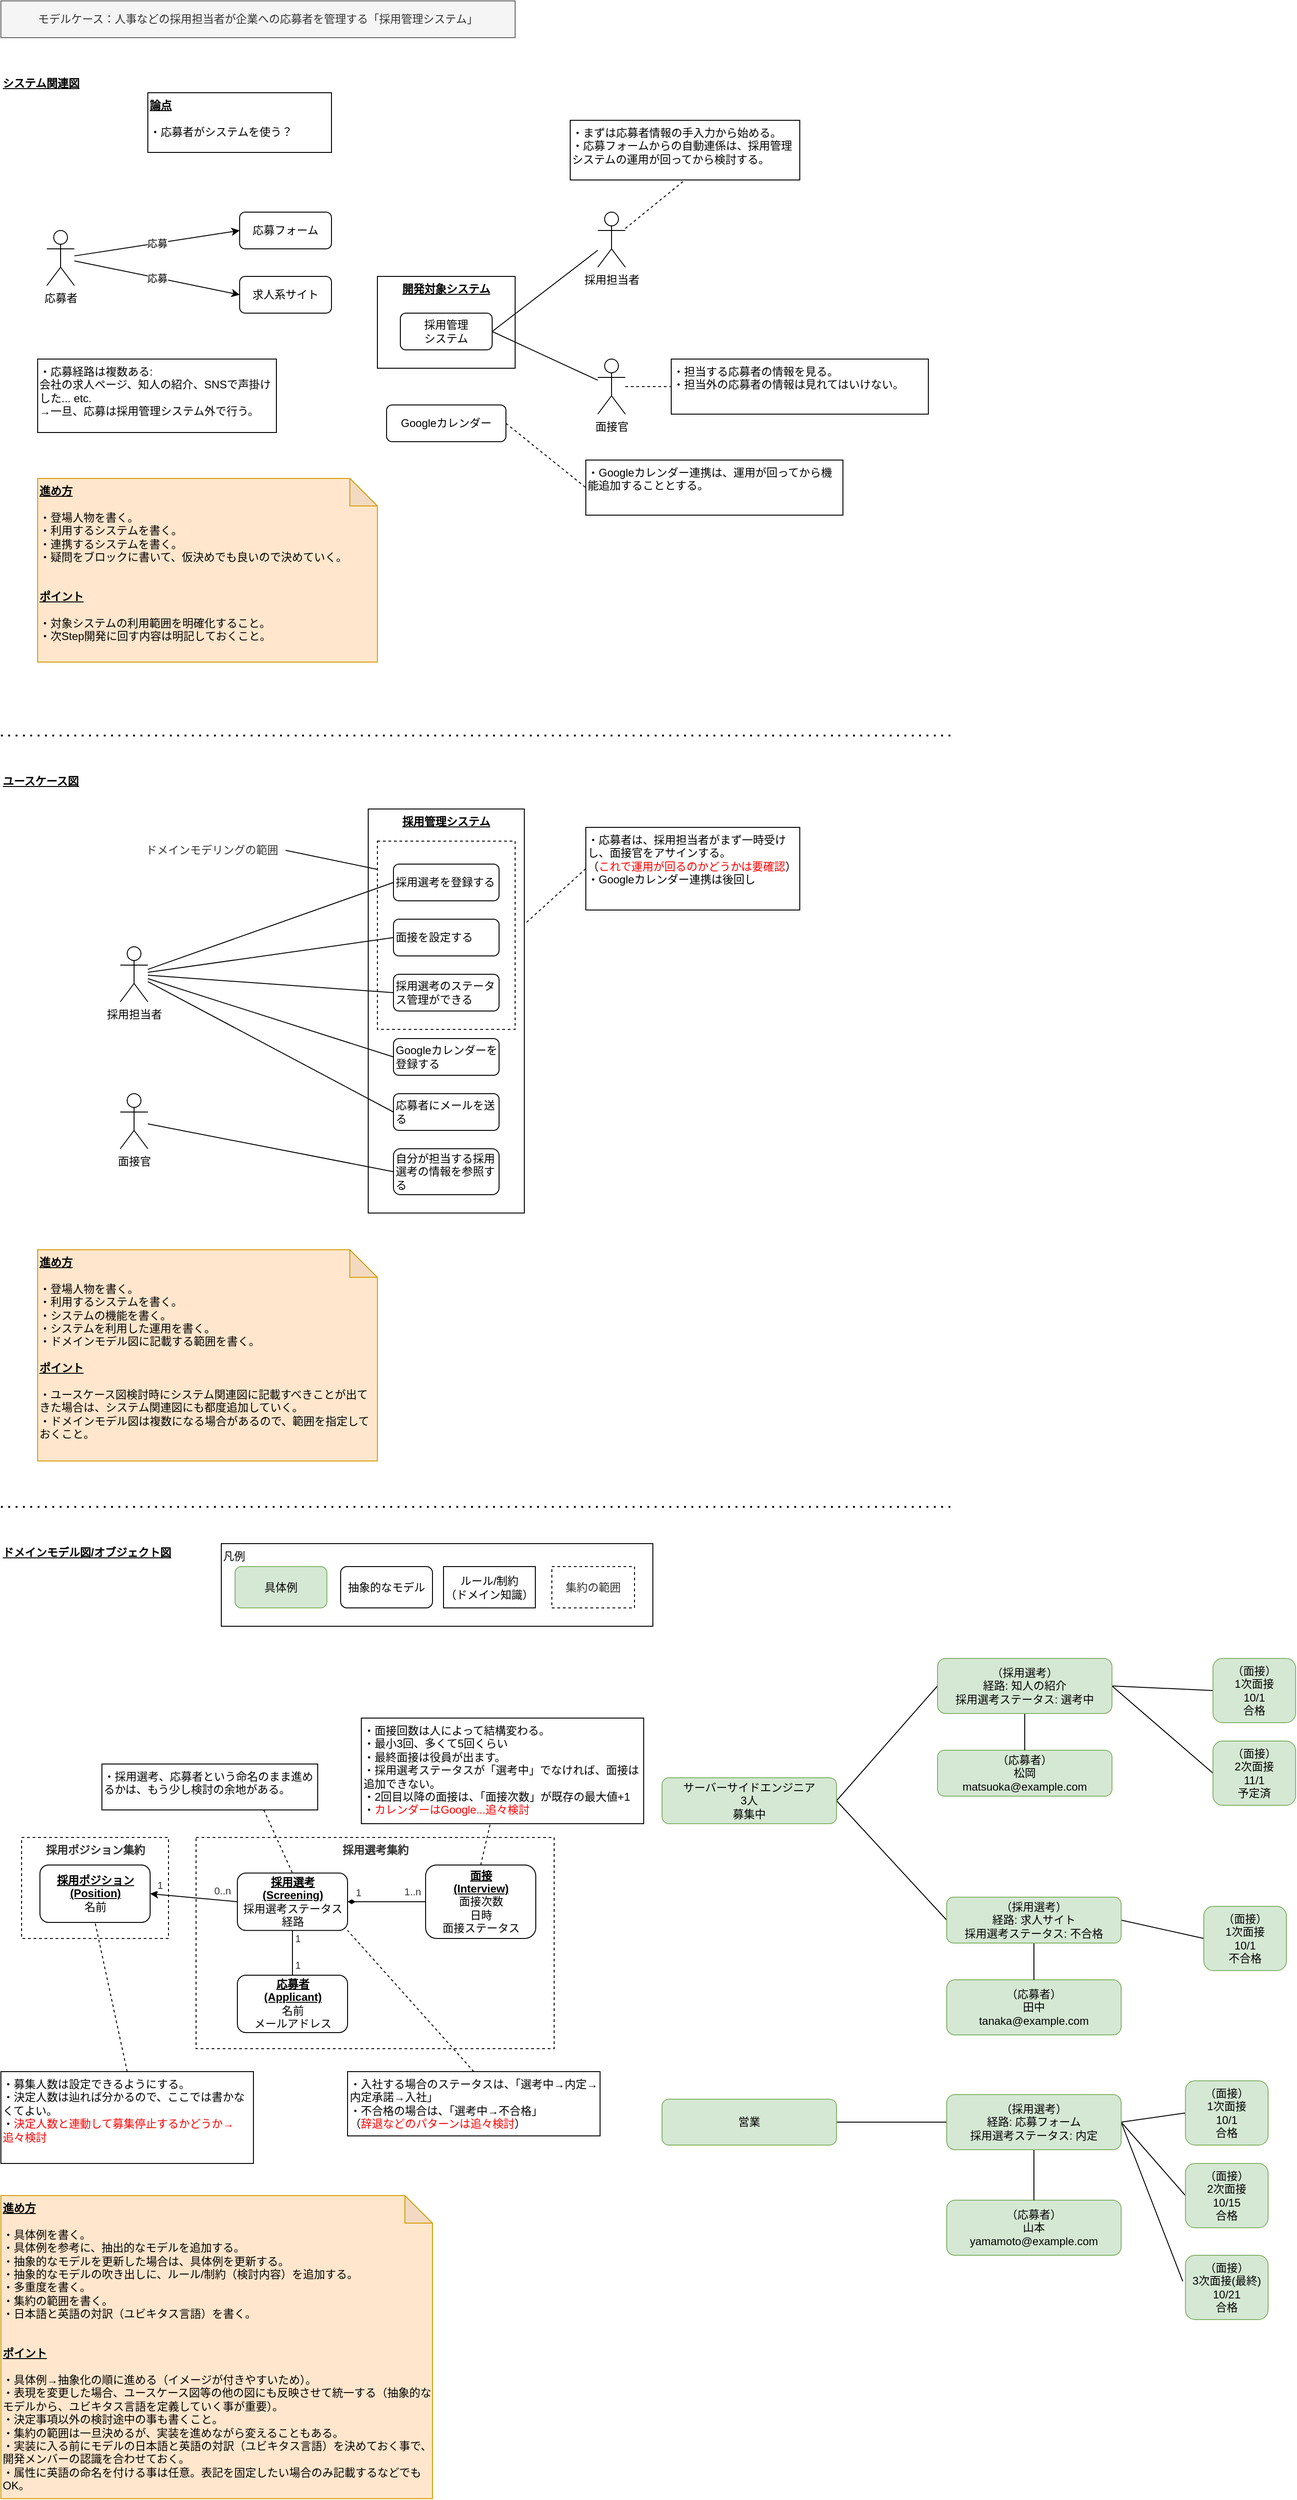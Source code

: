 <mxfile>
    <diagram id="3Blbl7ZRACRGzYMYOEXC" name="ページ1">
        <mxGraphModel dx="1583" dy="1123" grid="1" gridSize="10" guides="1" tooltips="1" connect="1" arrows="1" fold="1" page="1" pageScale="1" pageWidth="1654" pageHeight="1169" background="#FFFFFF" math="0" shadow="0">
            <root>
                <mxCell id="0"/>
                <mxCell id="1" parent="0"/>
                <mxCell id="118" value="採用ポジション集約" style="rounded=0;whiteSpace=wrap;html=1;fontColor=#333333;dashed=1;verticalAlign=top;fontStyle=1" parent="1" vertex="1">
                    <mxGeometry x="62.5" y="2040" width="160" height="110" as="geometry"/>
                </mxCell>
                <mxCell id="117" value="&lt;b&gt;採用選考集約&lt;/b&gt;" style="rounded=0;whiteSpace=wrap;html=1;fontColor=#333333;dashed=1;verticalAlign=top;" parent="1" vertex="1">
                    <mxGeometry x="252.5" y="2040" width="390" height="230" as="geometry"/>
                </mxCell>
                <mxCell id="59" value="凡例" style="rounded=0;whiteSpace=wrap;html=1;align=left;verticalAlign=top;" parent="1" vertex="1">
                    <mxGeometry x="280" y="1720" width="470" height="90" as="geometry"/>
                </mxCell>
                <mxCell id="27" value="&lt;u&gt;&lt;b&gt;採用管理システム&lt;/b&gt;&lt;/u&gt;" style="rounded=0;whiteSpace=wrap;html=1;verticalAlign=top;" parent="1" vertex="1">
                    <mxGeometry x="440" y="920" width="170" height="440" as="geometry"/>
                </mxCell>
                <mxCell id="47" value="" style="rounded=0;whiteSpace=wrap;html=1;fontColor=#FF0000;dashed=1;" parent="1" vertex="1">
                    <mxGeometry x="450" y="955" width="150" height="205" as="geometry"/>
                </mxCell>
                <mxCell id="20" value="&lt;u&gt;&lt;b&gt;開発対象システム&lt;/b&gt;&lt;/u&gt;" style="rounded=0;whiteSpace=wrap;html=1;verticalAlign=top;" parent="1" vertex="1">
                    <mxGeometry x="450" y="340" width="150" height="100" as="geometry"/>
                </mxCell>
                <mxCell id="2" value="&lt;u style=&quot;&quot;&gt;システム関連図&lt;/u&gt;" style="text;html=1;strokeColor=none;fillColor=none;align=left;verticalAlign=middle;whiteSpace=wrap;rounded=0;fontStyle=1" parent="1" vertex="1">
                    <mxGeometry x="40" y="120" width="130" height="20" as="geometry"/>
                </mxCell>
                <mxCell id="14" value="応募" style="edgeStyle=none;html=1;entryX=0;entryY=0.5;entryDx=0;entryDy=0;" parent="1" source="3" target="12" edge="1">
                    <mxGeometry relative="1" as="geometry">
                        <mxPoint x="130" y="330" as="sourcePoint"/>
                    </mxGeometry>
                </mxCell>
                <mxCell id="3" value="応募者" style="shape=umlActor;verticalLabelPosition=bottom;verticalAlign=top;html=1;outlineConnect=0;" parent="1" vertex="1">
                    <mxGeometry x="90" y="290" width="30" height="60" as="geometry"/>
                </mxCell>
                <mxCell id="18" style="html=1;entryX=1;entryY=0.5;entryDx=0;entryDy=0;endArrow=none;endFill=0;" parent="1" source="4" target="16" edge="1">
                    <mxGeometry relative="1" as="geometry">
                        <mxPoint x="680" y="300" as="sourcePoint"/>
                    </mxGeometry>
                </mxCell>
                <mxCell id="4" value="採用担当者" style="shape=umlActor;verticalLabelPosition=bottom;verticalAlign=top;html=1;outlineConnect=0;" parent="1" vertex="1">
                    <mxGeometry x="690" y="270" width="30" height="60" as="geometry"/>
                </mxCell>
                <mxCell id="9" value="面接官" style="shape=umlActor;verticalLabelPosition=bottom;verticalAlign=top;html=1;outlineConnect=0;" parent="1" vertex="1">
                    <mxGeometry x="690" y="430" width="30" height="60" as="geometry"/>
                </mxCell>
                <mxCell id="10" value="&lt;span style=&quot;background-color: initial;&quot;&gt;&lt;b&gt;&lt;u&gt;論点&lt;/u&gt;&lt;/b&gt;&lt;br&gt;&lt;br&gt;・応募者がシステムを使う？&lt;/span&gt;" style="rounded=0;whiteSpace=wrap;html=1;align=left;verticalAlign=top;" parent="1" vertex="1">
                    <mxGeometry x="200" y="140" width="200" height="65" as="geometry"/>
                </mxCell>
                <mxCell id="11" value="・応募経路は複数ある:&lt;br&gt;会社の求人ページ、知人の紹介、SNSで声掛けした... etc.&lt;br&gt;→一旦、応募は採用管理システム外で行う。" style="rounded=0;whiteSpace=wrap;html=1;align=left;verticalAlign=top;" parent="1" vertex="1">
                    <mxGeometry x="80" y="430" width="260" height="80" as="geometry"/>
                </mxCell>
                <mxCell id="12" value="応募フォーム" style="rounded=1;whiteSpace=wrap;html=1;" parent="1" vertex="1">
                    <mxGeometry x="300" y="270" width="100" height="40" as="geometry"/>
                </mxCell>
                <mxCell id="13" value="求人系サイト" style="rounded=1;whiteSpace=wrap;html=1;" parent="1" vertex="1">
                    <mxGeometry x="300" y="340" width="100" height="40" as="geometry"/>
                </mxCell>
                <mxCell id="15" value="応募" style="edgeStyle=none;html=1;entryX=0;entryY=0.5;entryDx=0;entryDy=0;" parent="1" source="3" target="13" edge="1">
                    <mxGeometry relative="1" as="geometry">
                        <mxPoint x="130" y="330" as="sourcePoint"/>
                        <mxPoint x="350" y="320" as="targetPoint"/>
                    </mxGeometry>
                </mxCell>
                <mxCell id="16" value="採用管理&lt;br&gt;システム" style="rounded=1;whiteSpace=wrap;html=1;" parent="1" vertex="1">
                    <mxGeometry x="475" y="380" width="100" height="40" as="geometry"/>
                </mxCell>
                <mxCell id="17" value="&lt;div style=&quot;&quot;&gt;&lt;/div&gt;&lt;b&gt;&lt;u&gt;進め方&lt;/u&gt;&lt;/b&gt;&lt;br&gt;&lt;span style=&quot;background-color: initial;&quot;&gt;&lt;br&gt;・登場人物を書く。&lt;/span&gt;&lt;br&gt;&lt;span style=&quot;background-color: initial;&quot;&gt;・利用するシステムを書く。&lt;br&gt;・連携するシステムを書く。&lt;br&gt;&lt;/span&gt;&lt;span style=&quot;background-color: initial;&quot;&gt;・疑問をブロックに書いて、仮決めでも良いので決めていく。&lt;br&gt;&lt;/span&gt;&lt;br&gt;&lt;br&gt;&lt;b style=&quot;text-decoration-line: underline;&quot;&gt;ポイント&lt;/b&gt;&lt;br&gt;&lt;br&gt;・&lt;span style=&quot;border-color: var(--border-color); background-color: initial;&quot;&gt;対象システムの利用範囲を明確化すること。&lt;br&gt;&lt;/span&gt;&lt;span style=&quot;border-color: var(--border-color); background-color: initial;&quot;&gt;・次Step開発に回す内容は明記しておくこと。&lt;br style=&quot;border-color: var(--border-color);&quot;&gt;&lt;/span&gt;" style="shape=note;whiteSpace=wrap;html=1;backgroundOutline=1;darkOpacity=0.05;fillColor=#ffe6cc;strokeColor=#d79b00;align=left;verticalAlign=top;spacingLeft=0;" parent="1" vertex="1">
                    <mxGeometry x="80" y="560" width="370" height="200" as="geometry"/>
                </mxCell>
                <mxCell id="19" value="・まずは応募者情報の手入力から始める。&lt;br&gt;・応募フォームからの自動連係は、採用管理システムの運用が回ってから検討する。" style="rounded=0;whiteSpace=wrap;html=1;align=left;verticalAlign=top;" parent="1" vertex="1">
                    <mxGeometry x="660" y="170" width="250" height="65" as="geometry"/>
                </mxCell>
                <mxCell id="21" style="html=1;entryX=1;entryY=0.5;entryDx=0;entryDy=0;endArrow=none;endFill=0;" parent="1" source="9" target="16" edge="1">
                    <mxGeometry relative="1" as="geometry">
                        <mxPoint x="680" y="460" as="sourcePoint"/>
                        <mxPoint x="585" y="410" as="targetPoint"/>
                    </mxGeometry>
                </mxCell>
                <mxCell id="23" value="" style="endArrow=none;html=1;entryX=0.5;entryY=1;entryDx=0;entryDy=0;dashed=1;" parent="1" source="4" target="19" edge="1">
                    <mxGeometry width="50" height="50" relative="1" as="geometry">
                        <mxPoint x="730" y="300" as="sourcePoint"/>
                        <mxPoint x="810" y="340" as="targetPoint"/>
                    </mxGeometry>
                </mxCell>
                <mxCell id="24" value="・担当する応募者の情報を見る。&lt;br&gt;・担当外の応募者の情報は見れてはいけない。" style="rounded=0;whiteSpace=wrap;html=1;align=left;verticalAlign=top;" parent="1" vertex="1">
                    <mxGeometry x="770" y="430" width="280" height="60" as="geometry"/>
                </mxCell>
                <mxCell id="25" value="" style="endArrow=none;html=1;entryX=0;entryY=0.5;entryDx=0;entryDy=0;dashed=1;" parent="1" source="9" target="24" edge="1">
                    <mxGeometry width="50" height="50" relative="1" as="geometry">
                        <mxPoint x="710" y="630" as="sourcePoint"/>
                        <mxPoint x="760" y="580" as="targetPoint"/>
                    </mxGeometry>
                </mxCell>
                <mxCell id="26" value="&lt;u style=&quot;&quot;&gt;ユースケース図&lt;/u&gt;" style="text;html=1;strokeColor=none;fillColor=none;align=left;verticalAlign=middle;whiteSpace=wrap;rounded=0;fontStyle=1" parent="1" vertex="1">
                    <mxGeometry x="40" y="880" width="130" height="20" as="geometry"/>
                </mxCell>
                <mxCell id="49" style="edgeStyle=none;html=1;entryX=0;entryY=0.5;entryDx=0;entryDy=0;fontColor=#FF0000;endArrow=none;endFill=0;" parent="1" source="28" target="45" edge="1">
                    <mxGeometry relative="1" as="geometry"/>
                </mxCell>
                <mxCell id="28" value="採用担当者" style="shape=umlActor;verticalLabelPosition=bottom;verticalAlign=top;html=1;outlineConnect=0;" parent="1" vertex="1">
                    <mxGeometry x="170" y="1070" width="30" height="60" as="geometry"/>
                </mxCell>
                <mxCell id="29" value="採用選考を登録する" style="rounded=1;whiteSpace=wrap;html=1;align=left;" parent="1" vertex="1">
                    <mxGeometry x="467.5" y="980" width="115" height="40" as="geometry"/>
                </mxCell>
                <mxCell id="30" value="面接を設定する" style="rounded=1;whiteSpace=wrap;html=1;align=left;" parent="1" vertex="1">
                    <mxGeometry x="467.5" y="1040" width="115" height="40" as="geometry"/>
                </mxCell>
                <mxCell id="31" value="採用選考のステータス管理ができる" style="rounded=1;whiteSpace=wrap;html=1;align=left;" parent="1" vertex="1">
                    <mxGeometry x="467.5" y="1100" width="115" height="40" as="geometry"/>
                </mxCell>
                <mxCell id="32" value="" style="endArrow=none;html=1;entryX=0;entryY=0.5;entryDx=0;entryDy=0;" parent="1" source="28" target="29" edge="1">
                    <mxGeometry width="50" height="50" relative="1" as="geometry">
                        <mxPoint x="200" y="1060" as="sourcePoint"/>
                        <mxPoint x="330" y="1110" as="targetPoint"/>
                    </mxGeometry>
                </mxCell>
                <mxCell id="33" value="" style="endArrow=none;html=1;entryX=0;entryY=0.5;entryDx=0;entryDy=0;" parent="1" source="28" target="30" edge="1">
                    <mxGeometry width="50" height="50" relative="1" as="geometry">
                        <mxPoint x="200" y="1060" as="sourcePoint"/>
                        <mxPoint x="477.5" y="1010" as="targetPoint"/>
                    </mxGeometry>
                </mxCell>
                <mxCell id="34" value="" style="endArrow=none;html=1;entryX=0;entryY=0.5;entryDx=0;entryDy=0;" parent="1" source="28" target="31" edge="1">
                    <mxGeometry width="50" height="50" relative="1" as="geometry">
                        <mxPoint x="200" y="1050" as="sourcePoint"/>
                        <mxPoint x="477.5" y="1070" as="targetPoint"/>
                    </mxGeometry>
                </mxCell>
                <mxCell id="36" style="edgeStyle=none;html=1;exitX=0;exitY=0.5;exitDx=0;exitDy=0;endArrow=none;endFill=0;entryX=1.004;entryY=0.284;entryDx=0;entryDy=0;entryPerimeter=0;dashed=1;" parent="1" source="35" target="27" edge="1">
                    <mxGeometry relative="1" as="geometry"/>
                </mxCell>
                <mxCell id="35" value="・応募者は、採用担当者がまず一時受けし、面接官をアサインする。&lt;br&gt;（&lt;font color=&quot;#ff0000&quot;&gt;これで運用が回るのかどうかは要確認&lt;/font&gt;）&lt;br&gt;・Googleカレンダー連携は後回し" style="rounded=0;whiteSpace=wrap;html=1;align=left;verticalAlign=top;" parent="1" vertex="1">
                    <mxGeometry x="677" y="940" width="233" height="90" as="geometry"/>
                </mxCell>
                <mxCell id="38" style="edgeStyle=none;html=1;exitX=1;exitY=0.5;exitDx=0;exitDy=0;fontColor=#FF0000;endArrow=none;endFill=0;entryX=0;entryY=0.5;entryDx=0;entryDy=0;dashed=1;" parent="1" source="37" target="39" edge="1">
                    <mxGeometry relative="1" as="geometry">
                        <mxPoint x="670" y="550" as="targetPoint"/>
                    </mxGeometry>
                </mxCell>
                <mxCell id="37" value="Googleカレンダー" style="rounded=1;whiteSpace=wrap;html=1;" parent="1" vertex="1">
                    <mxGeometry x="460" y="480" width="130" height="40" as="geometry"/>
                </mxCell>
                <mxCell id="39" value="・Googleカレンダー連携は、運用が回ってから機能追加することとする。" style="rounded=0;whiteSpace=wrap;html=1;align=left;verticalAlign=top;" parent="1" vertex="1">
                    <mxGeometry x="677" y="540" width="280" height="60" as="geometry"/>
                </mxCell>
                <mxCell id="40" value="" style="endArrow=none;dashed=1;html=1;dashPattern=1 3;strokeWidth=2;fontColor=#FF0000;" parent="1" edge="1">
                    <mxGeometry width="50" height="50" relative="1" as="geometry">
                        <mxPoint x="40" y="840" as="sourcePoint"/>
                        <mxPoint x="1080" y="840" as="targetPoint"/>
                    </mxGeometry>
                </mxCell>
                <mxCell id="41" value="&lt;div style=&quot;&quot;&gt;&lt;/div&gt;&lt;b&gt;&lt;u&gt;進め方&lt;/u&gt;&lt;/b&gt;&lt;br&gt;&lt;span style=&quot;background-color: initial;&quot;&gt;&lt;br&gt;・登場人物を書く。&lt;/span&gt;&lt;br&gt;&lt;span style=&quot;background-color: initial;&quot;&gt;・利用するシステムを書く。&lt;br&gt;&lt;/span&gt;&lt;span style=&quot;background-color: initial;&quot;&gt;・システムの機能を書く。&lt;br&gt;・システムを利用した運用を書く。&lt;br&gt;&lt;/span&gt;・ドメインモデル図に記載する範囲を書く。&lt;br&gt;&lt;br&gt;&lt;b style=&quot;text-decoration-line: underline;&quot;&gt;ポイント&lt;/b&gt;&lt;br&gt;&lt;br&gt;&lt;span style=&quot;border-color: var(--border-color); background-color: initial;&quot;&gt;・ユースケース図検討時にシステム関連図に記載すべきことが出てきた場合は、システム関連図にも都度追加していく。&lt;br&gt;・ドメインモデル図は複数になる場合があるので、範囲を指定しておくこと。&lt;br style=&quot;border-color: var(--border-color);&quot;&gt;&lt;/span&gt;" style="shape=note;whiteSpace=wrap;html=1;backgroundOutline=1;darkOpacity=0.05;fillColor=#ffe6cc;strokeColor=#d79b00;align=left;verticalAlign=top;spacingLeft=0;" parent="1" vertex="1">
                    <mxGeometry x="80" y="1400" width="370" height="230" as="geometry"/>
                </mxCell>
                <mxCell id="42" value="面接官" style="shape=umlActor;verticalLabelPosition=bottom;verticalAlign=top;html=1;outlineConnect=0;" parent="1" vertex="1">
                    <mxGeometry x="170" y="1230" width="30" height="60" as="geometry"/>
                </mxCell>
                <mxCell id="43" value="" style="endArrow=none;html=1;fontColor=#FF0000;entryX=0;entryY=0.5;entryDx=0;entryDy=0;" parent="1" source="42" target="44" edge="1">
                    <mxGeometry width="50" height="50" relative="1" as="geometry">
                        <mxPoint x="210" y="1180" as="sourcePoint"/>
                        <mxPoint x="330" y="1170" as="targetPoint"/>
                    </mxGeometry>
                </mxCell>
                <mxCell id="44" value="自分が担当する採用選考の情報を参照する" style="rounded=1;whiteSpace=wrap;html=1;align=left;" parent="1" vertex="1">
                    <mxGeometry x="467.5" y="1290" width="115" height="50" as="geometry"/>
                </mxCell>
                <mxCell id="45" value="Googleカレンダーを登録する" style="rounded=1;whiteSpace=wrap;html=1;align=left;" parent="1" vertex="1">
                    <mxGeometry x="467.5" y="1170" width="115" height="40" as="geometry"/>
                </mxCell>
                <mxCell id="50" style="edgeStyle=none;html=1;exitX=0;exitY=0.5;exitDx=0;exitDy=0;fontColor=#FF0000;endArrow=none;endFill=0;" parent="1" source="46" target="28" edge="1">
                    <mxGeometry relative="1" as="geometry"/>
                </mxCell>
                <mxCell id="46" value="応募者にメールを送る" style="rounded=1;whiteSpace=wrap;html=1;align=left;" parent="1" vertex="1">
                    <mxGeometry x="467.5" y="1230" width="115" height="40" as="geometry"/>
                </mxCell>
                <mxCell id="52" style="edgeStyle=none;html=1;exitX=1;exitY=0.5;exitDx=0;exitDy=0;fontColor=#333333;endArrow=none;endFill=0;entryX=-0.001;entryY=0.15;entryDx=0;entryDy=0;entryPerimeter=0;" parent="1" source="51" target="47" edge="1">
                    <mxGeometry relative="1" as="geometry"/>
                </mxCell>
                <mxCell id="51" value="ドメインモデリングの範囲" style="text;html=1;strokeColor=none;fillColor=none;align=center;verticalAlign=middle;whiteSpace=wrap;rounded=0;dashed=1;fontColor=#333333;" parent="1" vertex="1">
                    <mxGeometry x="190" y="950" width="160" height="30" as="geometry"/>
                </mxCell>
                <mxCell id="53" value="モデルケース：人事などの採用担当者が企業への応募者を管理する「採用管理システム」" style="rounded=0;whiteSpace=wrap;html=1;fillColor=#f5f5f5;fontColor=#333333;strokeColor=#666666;" parent="1" vertex="1">
                    <mxGeometry x="40" y="40" width="560" height="40" as="geometry"/>
                </mxCell>
                <mxCell id="54" value="" style="endArrow=none;dashed=1;html=1;dashPattern=1 3;strokeWidth=2;fontColor=#FF0000;" parent="1" edge="1">
                    <mxGeometry width="50" height="50" relative="1" as="geometry">
                        <mxPoint x="40" y="1680" as="sourcePoint"/>
                        <mxPoint x="1080" y="1680" as="targetPoint"/>
                    </mxGeometry>
                </mxCell>
                <mxCell id="55" value="&lt;u&gt;ドメインモデル図/オブジェクト図&lt;/u&gt;" style="text;html=1;strokeColor=none;fillColor=none;align=left;verticalAlign=middle;whiteSpace=wrap;rounded=0;fontStyle=1" parent="1" vertex="1">
                    <mxGeometry x="40" y="1720" width="270" height="20" as="geometry"/>
                </mxCell>
                <mxCell id="56" value="抽象的なモデル" style="rounded=1;whiteSpace=wrap;html=1;align=center;" parent="1" vertex="1">
                    <mxGeometry x="410" y="1745" width="100" height="45" as="geometry"/>
                </mxCell>
                <mxCell id="58" value="具体例" style="rounded=1;whiteSpace=wrap;html=1;align=center;fillColor=#d5e8d4;strokeColor=#82b366;" parent="1" vertex="1">
                    <mxGeometry x="295" y="1745" width="100" height="45" as="geometry"/>
                </mxCell>
                <mxCell id="85" style="edgeStyle=none;html=1;exitX=0;exitY=0.5;exitDx=0;exitDy=0;entryX=1;entryY=0.5;entryDx=0;entryDy=0;fontColor=#FF0000;endArrow=none;endFill=0;" parent="1" source="94" target="81" edge="1">
                    <mxGeometry relative="1" as="geometry"/>
                </mxCell>
                <mxCell id="60" value="（応募者）&lt;br&gt;松岡&lt;br&gt;matsuoka@example.com&lt;br&gt;" style="rounded=1;whiteSpace=wrap;html=1;align=center;fillColor=#d5e8d4;strokeColor=#82b366;" parent="1" vertex="1">
                    <mxGeometry x="1060" y="1945" width="190" height="50" as="geometry"/>
                </mxCell>
                <mxCell id="61" value="&lt;div style=&quot;&quot;&gt;&lt;/div&gt;&lt;b&gt;&lt;u&gt;進め方&lt;/u&gt;&lt;/b&gt;&lt;br&gt;&lt;span style=&quot;background-color: initial;&quot;&gt;&lt;br&gt;・具体例を書く。&lt;br&gt;&lt;/span&gt;・具体例を参考に、抽出的なモデルを追加する。&lt;br&gt;・抽象的なモデルを更新した場合は、具体例を更新する。&lt;br&gt;・抽象的なモデルの吹き出しに、ルール/制約（検討内容）を追加する。&lt;br&gt;・多重度を書く。&lt;br&gt;・集約の範囲を書く。&lt;br&gt;・日本語と英語の対訳（ユビキタス言語）を書く。&lt;br&gt;&lt;br&gt;&lt;br&gt;&lt;b style=&quot;text-decoration-line: underline;&quot;&gt;ポイント&lt;/b&gt;&lt;br&gt;&lt;br&gt;&lt;span style=&quot;border-color: var(--border-color); background-color: initial;&quot;&gt;・具体例→抽象化の順に進める（イメージが付きやすいため）。&lt;br&gt;・表現を変更した場合、ユースケース図等の他の図にも反映させて統一する（抽象的なモデルから、ユビキタス言語を定義していく事が重要）。&lt;br&gt;・決定事項以外の検討途中の事も書くこと。&lt;br&gt;・集約の範囲は一旦決めるが、実装を進めながら変えることもある。&lt;br&gt;・実装に入る前にモデルの日本語と英語の対訳（ユビキタス言語）を決めておく事で、開発メンバーの認識を合わせておく。&lt;br&gt;・属性に英語の命名を付ける事は任意。表記を固定したい場合のみ記載するなどでもOK。&lt;br style=&quot;border-color: var(--border-color);&quot;&gt;&lt;/span&gt;" style="shape=note;whiteSpace=wrap;html=1;backgroundOutline=1;darkOpacity=0.05;fillColor=#ffe6cc;strokeColor=#d79b00;align=left;verticalAlign=top;spacingLeft=0;" parent="1" vertex="1">
                    <mxGeometry x="40" y="2430" width="470" height="330" as="geometry"/>
                </mxCell>
                <mxCell id="65" style="edgeStyle=none;html=1;exitX=0;exitY=0.5;exitDx=0;exitDy=0;entryX=1;entryY=0.5;entryDx=0;entryDy=0;endArrow=none;endFill=0;" parent="1" source="62" target="94" edge="1">
                    <mxGeometry relative="1" as="geometry"/>
                </mxCell>
                <mxCell id="62" value="（面接）&lt;br&gt;1次面接&lt;br&gt;10/1&lt;br&gt;合格" style="rounded=1;whiteSpace=wrap;html=1;align=center;fillColor=#d5e8d4;strokeColor=#82b366;" parent="1" vertex="1">
                    <mxGeometry x="1360" y="1845" width="90" height="70" as="geometry"/>
                </mxCell>
                <mxCell id="66" style="edgeStyle=none;html=1;exitX=0;exitY=0.5;exitDx=0;exitDy=0;entryX=1;entryY=0.5;entryDx=0;entryDy=0;endArrow=none;endFill=0;" parent="1" source="63" target="94" edge="1">
                    <mxGeometry relative="1" as="geometry"/>
                </mxCell>
                <mxCell id="63" value="（面接）&lt;br&gt;2次面接&lt;br&gt;11/1&lt;br&gt;予定済" style="rounded=1;whiteSpace=wrap;html=1;align=center;fillColor=#d5e8d4;strokeColor=#82b366;" parent="1" vertex="1">
                    <mxGeometry x="1360" y="1935" width="90" height="70" as="geometry"/>
                </mxCell>
                <mxCell id="84" style="edgeStyle=none;html=1;exitX=0;exitY=0.5;exitDx=0;exitDy=0;entryX=1;entryY=0.5;entryDx=0;entryDy=0;fontColor=#FF0000;endArrow=none;endFill=0;" parent="1" source="96" target="81" edge="1">
                    <mxGeometry relative="1" as="geometry"/>
                </mxCell>
                <mxCell id="67" value="（応募者）&lt;br&gt;田中&lt;br&gt;tanaka@example.com" style="rounded=1;whiteSpace=wrap;html=1;align=center;fillColor=#d5e8d4;strokeColor=#82b366;" parent="1" vertex="1">
                    <mxGeometry x="1070" y="2195" width="190" height="60" as="geometry"/>
                </mxCell>
                <mxCell id="68" style="edgeStyle=none;html=1;exitX=0;exitY=0.5;exitDx=0;exitDy=0;entryX=1;entryY=0.5;entryDx=0;entryDy=0;endArrow=none;endFill=0;" parent="1" source="69" target="96" edge="1">
                    <mxGeometry relative="1" as="geometry"/>
                </mxCell>
                <mxCell id="69" value="（面接）&lt;br&gt;1次面接&lt;br&gt;10/1&lt;br&gt;不合格" style="rounded=1;whiteSpace=wrap;html=1;align=center;fillColor=#d5e8d4;strokeColor=#82b366;" parent="1" vertex="1">
                    <mxGeometry x="1350" y="2115" width="90" height="70" as="geometry"/>
                </mxCell>
                <mxCell id="83" style="edgeStyle=none;html=1;exitX=0;exitY=0.5;exitDx=0;exitDy=0;entryX=1;entryY=0.5;entryDx=0;entryDy=0;fontColor=#FF0000;endArrow=none;endFill=0;" parent="1" source="98" target="82" edge="1">
                    <mxGeometry relative="1" as="geometry"/>
                </mxCell>
                <mxCell id="73" value="（応募者）&lt;br&gt;山本&lt;br&gt;yamamoto@example.com" style="rounded=1;whiteSpace=wrap;html=1;align=center;fillColor=#d5e8d4;strokeColor=#82b366;" parent="1" vertex="1">
                    <mxGeometry x="1070" y="2435" width="190" height="60" as="geometry"/>
                </mxCell>
                <mxCell id="77" style="edgeStyle=none;html=1;exitX=0;exitY=0.5;exitDx=0;exitDy=0;entryX=1;entryY=0.5;entryDx=0;entryDy=0;endArrow=none;endFill=0;" parent="1" source="74" target="98" edge="1">
                    <mxGeometry relative="1" as="geometry"/>
                </mxCell>
                <mxCell id="74" value="（面接）&lt;br&gt;1次面接&lt;br&gt;10/1&lt;br&gt;合格" style="rounded=1;whiteSpace=wrap;html=1;align=center;fillColor=#d5e8d4;strokeColor=#82b366;" parent="1" vertex="1">
                    <mxGeometry x="1330" y="2305" width="90" height="70" as="geometry"/>
                </mxCell>
                <mxCell id="101" style="edgeStyle=none;html=1;exitX=0;exitY=0.5;exitDx=0;exitDy=0;fontColor=#FF0000;endArrow=none;endFill=0;entryX=1;entryY=0.5;entryDx=0;entryDy=0;" parent="1" source="75" target="98" edge="1">
                    <mxGeometry relative="1" as="geometry">
                        <mxPoint x="1260" y="2345" as="targetPoint"/>
                    </mxGeometry>
                </mxCell>
                <mxCell id="75" value="（面接）&lt;br&gt;2次面接&lt;br&gt;10/15&lt;br&gt;合格" style="rounded=1;whiteSpace=wrap;html=1;align=center;fillColor=#d5e8d4;strokeColor=#82b366;" parent="1" vertex="1">
                    <mxGeometry x="1330" y="2395" width="90" height="70" as="geometry"/>
                </mxCell>
                <mxCell id="78" style="edgeStyle=none;html=1;endArrow=none;endFill=0;exitX=-0.032;exitY=0.407;exitDx=0;exitDy=0;exitPerimeter=0;entryX=1;entryY=0.5;entryDx=0;entryDy=0;" parent="1" source="76" target="98" edge="1">
                    <mxGeometry relative="1" as="geometry">
                        <mxPoint x="1240" y="2395" as="targetPoint"/>
                    </mxGeometry>
                </mxCell>
                <mxCell id="76" value="（面接）&lt;br&gt;3次面接(最終)&lt;br&gt;10/21&lt;br&gt;合格" style="rounded=1;whiteSpace=wrap;html=1;align=center;fillColor=#d5e8d4;strokeColor=#82b366;" parent="1" vertex="1">
                    <mxGeometry x="1330" y="2495" width="90" height="70" as="geometry"/>
                </mxCell>
                <mxCell id="102" style="edgeStyle=none;html=1;exitX=0.5;exitY=0;exitDx=0;exitDy=0;entryX=1;entryY=1;entryDx=0;entryDy=0;endArrow=none;endFill=0;dashed=1;" parent="1" source="79" target="91" edge="1">
                    <mxGeometry relative="1" as="geometry"/>
                </mxCell>
                <mxCell id="79" value="・入社する場合のステータスは、「選考中→内定→内定承諾→入社」&lt;br&gt;・不合格の場合は、「選考中→不合格」&lt;br&gt;（&lt;font color=&quot;#ff0000&quot;&gt;辞退などのパターンは追々検討&lt;/font&gt;）" style="rounded=0;whiteSpace=wrap;html=1;align=left;verticalAlign=top;" parent="1" vertex="1">
                    <mxGeometry x="417.5" y="2295" width="275" height="70" as="geometry"/>
                </mxCell>
                <mxCell id="80" value="ルール/制約&lt;br&gt;（ドメイン知識）" style="rounded=0;whiteSpace=wrap;html=1;align=center;verticalAlign=middle;" parent="1" vertex="1">
                    <mxGeometry x="522" y="1745" width="100" height="45" as="geometry"/>
                </mxCell>
                <mxCell id="81" value="サーバーサイドエンジニア&lt;br&gt;3人&lt;br&gt;募集中" style="rounded=1;whiteSpace=wrap;html=1;align=center;fillColor=#d5e8d4;strokeColor=#82b366;" parent="1" vertex="1">
                    <mxGeometry x="760" y="1975" width="190" height="50" as="geometry"/>
                </mxCell>
                <mxCell id="82" value="営業" style="rounded=1;whiteSpace=wrap;html=1;align=center;fillColor=#d5e8d4;strokeColor=#82b366;" parent="1" vertex="1">
                    <mxGeometry x="760" y="2325" width="190" height="50" as="geometry"/>
                </mxCell>
                <mxCell id="89" style="edgeStyle=none;html=1;exitX=1;exitY=0.5;exitDx=0;exitDy=0;entryX=0;entryY=0.5;entryDx=0;entryDy=0;fontColor=#FF0000;endArrow=none;endFill=0;startArrow=classic;startFill=1;" parent="1" source="86" target="91" edge="1">
                    <mxGeometry relative="1" as="geometry"/>
                </mxCell>
                <mxCell id="110" value="1" style="edgeLabel;html=1;align=center;verticalAlign=middle;resizable=0;points=[];fontColor=#333333;" parent="89" vertex="1" connectable="0">
                    <mxGeometry x="-0.742" y="-2" relative="1" as="geometry">
                        <mxPoint x="-2" y="-13" as="offset"/>
                    </mxGeometry>
                </mxCell>
                <mxCell id="111" value="0..n" style="edgeLabel;html=1;align=center;verticalAlign=middle;resizable=0;points=[];fontColor=#333333;" parent="89" vertex="1" connectable="0">
                    <mxGeometry x="0.644" y="2" relative="1" as="geometry">
                        <mxPoint y="-9" as="offset"/>
                    </mxGeometry>
                </mxCell>
                <mxCell id="86" value="&lt;u style=&quot;font-weight: bold;&quot;&gt;採用ポジション&lt;br&gt;&lt;/u&gt;&lt;b&gt;&lt;u&gt;(Position)&lt;/u&gt;&lt;/b&gt;&lt;br&gt;名前" style="rounded=1;whiteSpace=wrap;html=1;align=center;" parent="1" vertex="1">
                    <mxGeometry x="82.5" y="2070" width="120" height="62.5" as="geometry"/>
                </mxCell>
                <mxCell id="87" value="&lt;u style=&quot;font-weight: bold;&quot;&gt;応募者&lt;br&gt;&lt;/u&gt;&lt;b&gt;&lt;u&gt;(Applicant)&lt;/u&gt;&lt;/b&gt;&lt;br&gt;名前&lt;br&gt;メールアドレス" style="rounded=1;whiteSpace=wrap;html=1;align=center;" parent="1" vertex="1">
                    <mxGeometry x="297.5" y="2190" width="120" height="62.5" as="geometry"/>
                </mxCell>
                <mxCell id="107" style="edgeStyle=none;html=1;exitX=0.5;exitY=0;exitDx=0;exitDy=0;fontColor=#FF0000;endArrow=none;endFill=0;dashed=1;" parent="1" source="88" target="106" edge="1">
                    <mxGeometry relative="1" as="geometry"/>
                </mxCell>
                <mxCell id="88" value="&lt;b&gt;&lt;u&gt;面接&lt;br&gt;(Interview)&lt;/u&gt;&lt;/b&gt;&lt;br&gt;面接次数&lt;br&gt;日時&lt;br&gt;面接ステータス" style="rounded=1;whiteSpace=wrap;html=1;align=center;" parent="1" vertex="1">
                    <mxGeometry x="502.5" y="2070" width="120" height="80" as="geometry"/>
                </mxCell>
                <mxCell id="92" style="edgeStyle=none;html=1;exitX=0.5;exitY=1;exitDx=0;exitDy=0;entryX=0.5;entryY=0;entryDx=0;entryDy=0;fontColor=#FF0000;endArrow=none;endFill=0;" parent="1" source="91" target="87" edge="1">
                    <mxGeometry relative="1" as="geometry"/>
                </mxCell>
                <mxCell id="115" value="1" style="edgeLabel;html=1;align=center;verticalAlign=middle;resizable=0;points=[];fontColor=#333333;" parent="92" vertex="1" connectable="0">
                    <mxGeometry x="-0.642" y="-1" relative="1" as="geometry">
                        <mxPoint x="6" as="offset"/>
                    </mxGeometry>
                </mxCell>
                <mxCell id="116" value="1" style="edgeLabel;html=1;align=center;verticalAlign=middle;resizable=0;points=[];fontColor=#333333;" parent="92" vertex="1" connectable="0">
                    <mxGeometry x="0.511" relative="1" as="geometry">
                        <mxPoint x="5" as="offset"/>
                    </mxGeometry>
                </mxCell>
                <mxCell id="112" value="" style="edgeStyle=none;html=1;fontColor=#333333;endArrow=none;endFill=0;startArrow=diamondThin;startFill=1;" parent="1" source="91" target="88" edge="1">
                    <mxGeometry relative="1" as="geometry"/>
                </mxCell>
                <mxCell id="113" value="1" style="edgeLabel;html=1;align=center;verticalAlign=middle;resizable=0;points=[];fontColor=#333333;" parent="112" vertex="1" connectable="0">
                    <mxGeometry x="-0.74" y="-3" relative="1" as="geometry">
                        <mxPoint y="-13" as="offset"/>
                    </mxGeometry>
                </mxCell>
                <mxCell id="114" value="1..n" style="edgeLabel;html=1;align=center;verticalAlign=middle;resizable=0;points=[];fontColor=#333333;" parent="112" vertex="1" connectable="0">
                    <mxGeometry x="0.642" y="1" relative="1" as="geometry">
                        <mxPoint y="-10" as="offset"/>
                    </mxGeometry>
                </mxCell>
                <mxCell id="91" value="&lt;u style=&quot;font-weight: bold;&quot;&gt;採用選考&lt;br&gt;&lt;/u&gt;&lt;b&gt;&lt;u&gt;(Screening)&lt;/u&gt;&lt;/b&gt;&lt;br&gt;採用選考ステータス&lt;br&gt;経路" style="rounded=1;whiteSpace=wrap;html=1;align=center;" parent="1" vertex="1">
                    <mxGeometry x="297.5" y="2078.75" width="120" height="62.5" as="geometry"/>
                </mxCell>
                <mxCell id="95" style="edgeStyle=none;html=1;exitX=0.5;exitY=1;exitDx=0;exitDy=0;entryX=0.5;entryY=0;entryDx=0;entryDy=0;fontColor=#FF0000;endArrow=none;endFill=0;" parent="1" source="94" target="60" edge="1">
                    <mxGeometry relative="1" as="geometry"/>
                </mxCell>
                <mxCell id="94" value="（採用選考）&lt;br&gt;経路: 知人の紹介&lt;br style=&quot;border-color: var(--border-color);&quot;&gt;採用選考ステータス: 選考中" style="rounded=1;whiteSpace=wrap;html=1;align=center;fillColor=#d5e8d4;strokeColor=#82b366;" parent="1" vertex="1">
                    <mxGeometry x="1060" y="1845" width="190" height="60" as="geometry"/>
                </mxCell>
                <mxCell id="97" style="edgeStyle=none;html=1;exitX=0.5;exitY=1;exitDx=0;exitDy=0;entryX=0.5;entryY=0;entryDx=0;entryDy=0;fontColor=#FF0000;endArrow=none;endFill=0;" parent="1" source="96" target="67" edge="1">
                    <mxGeometry relative="1" as="geometry"/>
                </mxCell>
                <mxCell id="96" value="（採用選考）&lt;br&gt;経路: 求人サイト&lt;br&gt;採用選考ステータス: 不合格" style="rounded=1;whiteSpace=wrap;html=1;align=center;fillColor=#d5e8d4;strokeColor=#82b366;" parent="1" vertex="1">
                    <mxGeometry x="1070" y="2105" width="190" height="50" as="geometry"/>
                </mxCell>
                <mxCell id="100" style="edgeStyle=none;html=1;exitX=0.5;exitY=1;exitDx=0;exitDy=0;entryX=0.5;entryY=0;entryDx=0;entryDy=0;fontColor=#FF0000;endArrow=none;endFill=0;" parent="1" source="98" target="73" edge="1">
                    <mxGeometry relative="1" as="geometry"/>
                </mxCell>
                <mxCell id="98" value="（採用選考）&lt;br&gt;経路: 応募フォーム&lt;br&gt;採用選考ステータス: 内定" style="rounded=1;whiteSpace=wrap;html=1;align=center;fillColor=#d5e8d4;strokeColor=#82b366;" parent="1" vertex="1">
                    <mxGeometry x="1070" y="2320" width="190" height="60" as="geometry"/>
                </mxCell>
                <mxCell id="104" style="edgeStyle=none;html=1;exitX=0.5;exitY=0;exitDx=0;exitDy=0;entryX=0.5;entryY=1;entryDx=0;entryDy=0;fontColor=#FF0000;endArrow=none;endFill=0;dashed=1;" parent="1" source="103" target="86" edge="1">
                    <mxGeometry relative="1" as="geometry"/>
                </mxCell>
                <mxCell id="103" value="・募集人数は設定できるようにする。&lt;br&gt;・決定人数は辿れば分かるので、ここでは書かなくてよい。&lt;br&gt;・&lt;font color=&quot;#ff0000&quot;&gt;決定人数と連動して募集停止するかどうか→追々検討&lt;/font&gt;" style="rounded=0;whiteSpace=wrap;html=1;align=left;verticalAlign=top;" parent="1" vertex="1">
                    <mxGeometry x="40" y="2295" width="275" height="100" as="geometry"/>
                </mxCell>
                <mxCell id="106" value="・面接回数は人によって結構変わる。&lt;br&gt;・最小3回、多くて5回くらい&lt;br&gt;・最終面接は役員が出ます。&lt;br&gt;・採用選考ステータスが「選考中」でなければ、面接は追加できない。&lt;br&gt;・2回目以降の面接は、「面接次数」が既存の最大値+1&lt;br&gt;・&lt;font color=&quot;#ff0000&quot;&gt;カレンダーはGoogle...追々検討&lt;/font&gt;" style="rounded=0;whiteSpace=wrap;html=1;align=left;verticalAlign=top;" parent="1" vertex="1">
                    <mxGeometry x="432.5" y="1910" width="307.5" height="115" as="geometry"/>
                </mxCell>
                <mxCell id="119" value="集約の範囲" style="rounded=0;whiteSpace=wrap;html=1;fontColor=#333333;dashed=1;" parent="1" vertex="1">
                    <mxGeometry x="640" y="1745" width="90" height="45" as="geometry"/>
                </mxCell>
                <mxCell id="121" style="edgeStyle=none;html=1;exitX=0.75;exitY=1;exitDx=0;exitDy=0;entryX=0.5;entryY=0;entryDx=0;entryDy=0;endArrow=none;endFill=0;dashed=1;" parent="1" source="120" target="91" edge="1">
                    <mxGeometry relative="1" as="geometry"/>
                </mxCell>
                <mxCell id="120" value="・採用選考、応募者という命名のまま進めるかは、もう少し検討の余地がある。" style="rounded=0;whiteSpace=wrap;html=1;align=left;verticalAlign=top;" parent="1" vertex="1">
                    <mxGeometry x="150" y="1960" width="235" height="50" as="geometry"/>
                </mxCell>
            </root>
        </mxGraphModel>
    </diagram>
</mxfile>